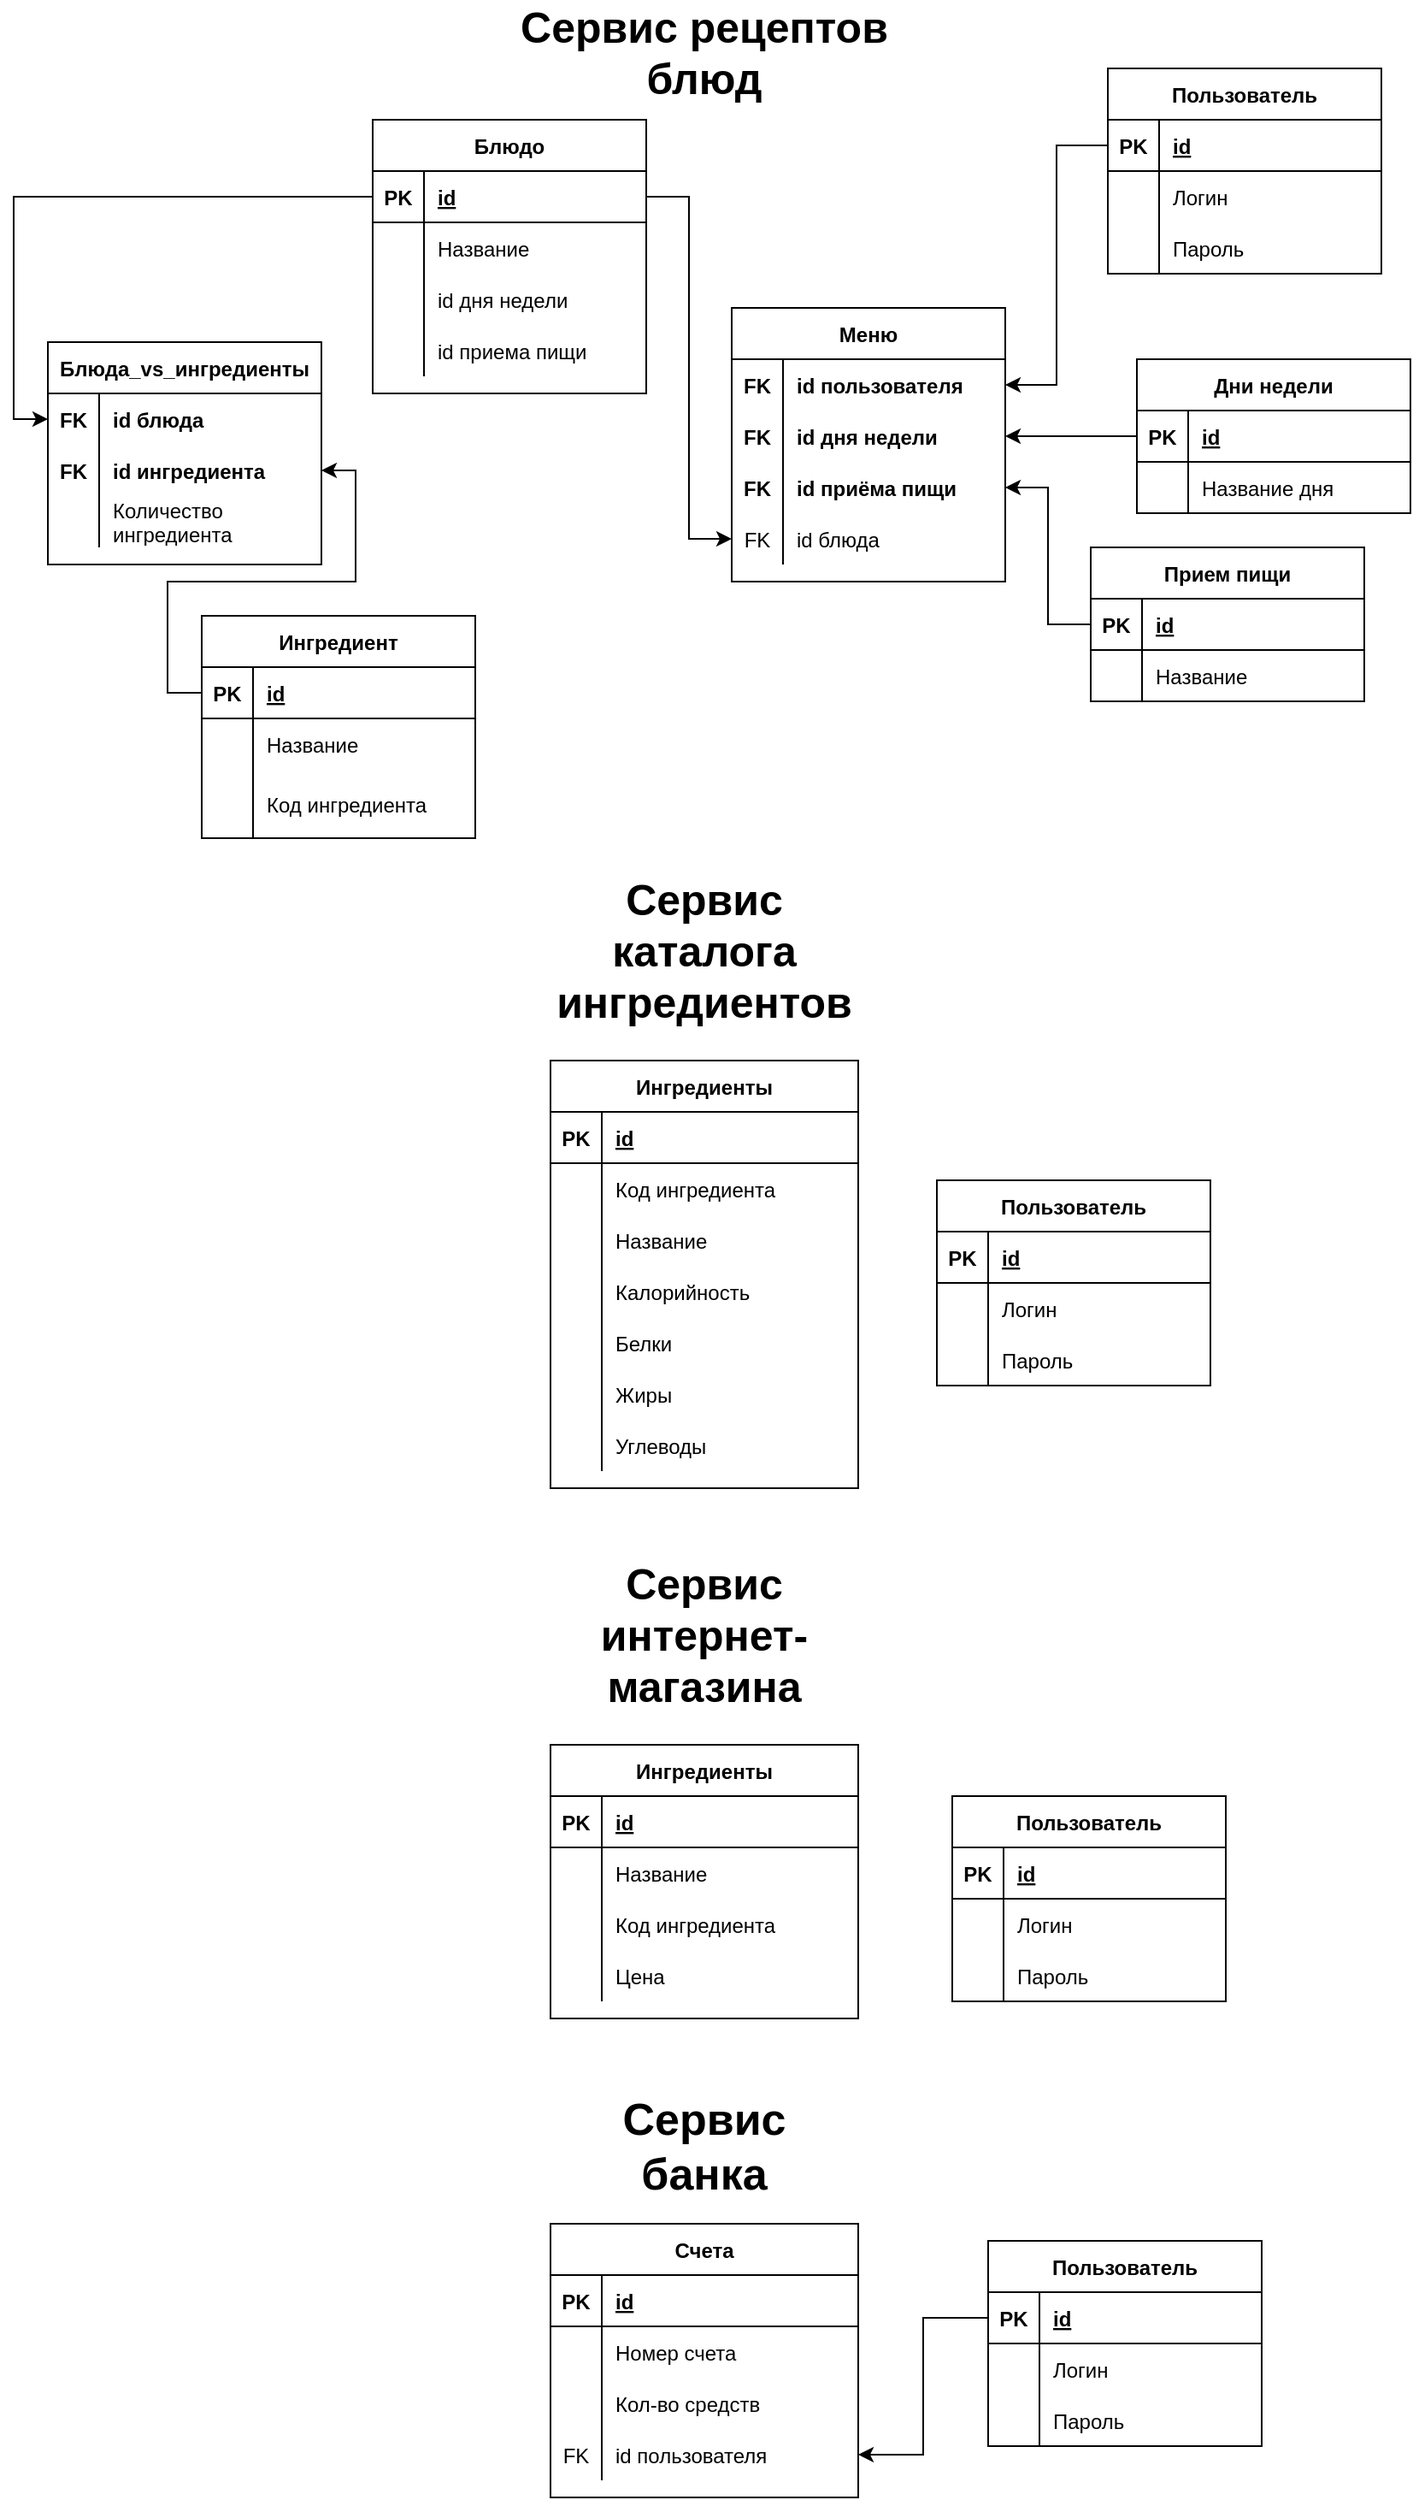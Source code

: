 <mxfile version="14.4.3" type="device"><diagram id="7tU96ylxtwfnpz9lTjHq" name="Page-1"><mxGraphModel dx="1038" dy="556" grid="1" gridSize="10" guides="1" tooltips="1" connect="1" arrows="1" fold="1" page="1" pageScale="1" pageWidth="827" pageHeight="1169" math="0" shadow="0"><root><mxCell id="0"/><mxCell id="1" parent="0"/><mxCell id="4gnPlM6tPRSw_MFPbT36-7" value="Дни недели" style="shape=table;startSize=30;container=1;collapsible=1;childLayout=tableLayout;fixedRows=1;rowLines=0;fontStyle=1;align=center;resizeLast=1;" parent="1" vertex="1"><mxGeometry x="667" y="240" width="160" height="90" as="geometry"/></mxCell><mxCell id="4gnPlM6tPRSw_MFPbT36-8" value="" style="shape=partialRectangle;collapsible=0;dropTarget=0;pointerEvents=0;fillColor=none;top=0;left=0;bottom=1;right=0;points=[[0,0.5],[1,0.5]];portConstraint=eastwest;" parent="4gnPlM6tPRSw_MFPbT36-7" vertex="1"><mxGeometry y="30" width="160" height="30" as="geometry"/></mxCell><mxCell id="4gnPlM6tPRSw_MFPbT36-9" value="PK" style="shape=partialRectangle;connectable=0;fillColor=none;top=0;left=0;bottom=0;right=0;fontStyle=1;overflow=hidden;" parent="4gnPlM6tPRSw_MFPbT36-8" vertex="1"><mxGeometry width="30" height="30" as="geometry"/></mxCell><mxCell id="4gnPlM6tPRSw_MFPbT36-10" value="id" style="shape=partialRectangle;connectable=0;fillColor=none;top=0;left=0;bottom=0;right=0;align=left;spacingLeft=6;fontStyle=5;overflow=hidden;" parent="4gnPlM6tPRSw_MFPbT36-8" vertex="1"><mxGeometry x="30" width="130" height="30" as="geometry"/></mxCell><mxCell id="4gnPlM6tPRSw_MFPbT36-11" value="" style="shape=partialRectangle;collapsible=0;dropTarget=0;pointerEvents=0;fillColor=none;top=0;left=0;bottom=0;right=0;points=[[0,0.5],[1,0.5]];portConstraint=eastwest;" parent="4gnPlM6tPRSw_MFPbT36-7" vertex="1"><mxGeometry y="60" width="160" height="30" as="geometry"/></mxCell><mxCell id="4gnPlM6tPRSw_MFPbT36-12" value="" style="shape=partialRectangle;connectable=0;fillColor=none;top=0;left=0;bottom=0;right=0;editable=1;overflow=hidden;" parent="4gnPlM6tPRSw_MFPbT36-11" vertex="1"><mxGeometry width="30" height="30" as="geometry"/></mxCell><mxCell id="4gnPlM6tPRSw_MFPbT36-13" value="Название дня" style="shape=partialRectangle;connectable=0;fillColor=none;top=0;left=0;bottom=0;right=0;align=left;spacingLeft=6;overflow=hidden;" parent="4gnPlM6tPRSw_MFPbT36-11" vertex="1"><mxGeometry x="30" width="130" height="30" as="geometry"/></mxCell><mxCell id="4gnPlM6tPRSw_MFPbT36-20" value="Прием пищи" style="shape=table;startSize=30;container=1;collapsible=1;childLayout=tableLayout;fixedRows=1;rowLines=0;fontStyle=1;align=center;resizeLast=1;" parent="1" vertex="1"><mxGeometry x="640" y="350" width="160" height="90" as="geometry"/></mxCell><mxCell id="4gnPlM6tPRSw_MFPbT36-21" value="" style="shape=partialRectangle;collapsible=0;dropTarget=0;pointerEvents=0;fillColor=none;top=0;left=0;bottom=1;right=0;points=[[0,0.5],[1,0.5]];portConstraint=eastwest;" parent="4gnPlM6tPRSw_MFPbT36-20" vertex="1"><mxGeometry y="30" width="160" height="30" as="geometry"/></mxCell><mxCell id="4gnPlM6tPRSw_MFPbT36-22" value="PK" style="shape=partialRectangle;connectable=0;fillColor=none;top=0;left=0;bottom=0;right=0;fontStyle=1;overflow=hidden;" parent="4gnPlM6tPRSw_MFPbT36-21" vertex="1"><mxGeometry width="30" height="30" as="geometry"/></mxCell><mxCell id="4gnPlM6tPRSw_MFPbT36-23" value="id" style="shape=partialRectangle;connectable=0;fillColor=none;top=0;left=0;bottom=0;right=0;align=left;spacingLeft=6;fontStyle=5;overflow=hidden;" parent="4gnPlM6tPRSw_MFPbT36-21" vertex="1"><mxGeometry x="30" width="130" height="30" as="geometry"/></mxCell><mxCell id="4gnPlM6tPRSw_MFPbT36-24" value="" style="shape=partialRectangle;collapsible=0;dropTarget=0;pointerEvents=0;fillColor=none;top=0;left=0;bottom=0;right=0;points=[[0,0.5],[1,0.5]];portConstraint=eastwest;" parent="4gnPlM6tPRSw_MFPbT36-20" vertex="1"><mxGeometry y="60" width="160" height="30" as="geometry"/></mxCell><mxCell id="4gnPlM6tPRSw_MFPbT36-25" value="" style="shape=partialRectangle;connectable=0;fillColor=none;top=0;left=0;bottom=0;right=0;editable=1;overflow=hidden;" parent="4gnPlM6tPRSw_MFPbT36-24" vertex="1"><mxGeometry width="30" height="30" as="geometry"/></mxCell><mxCell id="4gnPlM6tPRSw_MFPbT36-26" value="Название" style="shape=partialRectangle;connectable=0;fillColor=none;top=0;left=0;bottom=0;right=0;align=left;spacingLeft=6;overflow=hidden;" parent="4gnPlM6tPRSw_MFPbT36-24" vertex="1"><mxGeometry x="30" width="130" height="30" as="geometry"/></mxCell><mxCell id="4gnPlM6tPRSw_MFPbT36-33" value="Блюдо" style="shape=table;startSize=30;container=1;collapsible=1;childLayout=tableLayout;fixedRows=1;rowLines=0;fontStyle=1;align=center;resizeLast=1;" parent="1" vertex="1"><mxGeometry x="220" y="100" width="160" height="160" as="geometry"/></mxCell><mxCell id="4gnPlM6tPRSw_MFPbT36-34" value="" style="shape=partialRectangle;collapsible=0;dropTarget=0;pointerEvents=0;fillColor=none;top=0;left=0;bottom=1;right=0;points=[[0,0.5],[1,0.5]];portConstraint=eastwest;" parent="4gnPlM6tPRSw_MFPbT36-33" vertex="1"><mxGeometry y="30" width="160" height="30" as="geometry"/></mxCell><mxCell id="4gnPlM6tPRSw_MFPbT36-35" value="PK" style="shape=partialRectangle;connectable=0;fillColor=none;top=0;left=0;bottom=0;right=0;fontStyle=1;overflow=hidden;" parent="4gnPlM6tPRSw_MFPbT36-34" vertex="1"><mxGeometry width="30" height="30" as="geometry"/></mxCell><mxCell id="4gnPlM6tPRSw_MFPbT36-36" value="id" style="shape=partialRectangle;connectable=0;fillColor=none;top=0;left=0;bottom=0;right=0;align=left;spacingLeft=6;fontStyle=5;overflow=hidden;" parent="4gnPlM6tPRSw_MFPbT36-34" vertex="1"><mxGeometry x="30" width="130" height="30" as="geometry"/></mxCell><mxCell id="4gnPlM6tPRSw_MFPbT36-37" value="" style="shape=partialRectangle;collapsible=0;dropTarget=0;pointerEvents=0;fillColor=none;top=0;left=0;bottom=0;right=0;points=[[0,0.5],[1,0.5]];portConstraint=eastwest;" parent="4gnPlM6tPRSw_MFPbT36-33" vertex="1"><mxGeometry y="60" width="160" height="30" as="geometry"/></mxCell><mxCell id="4gnPlM6tPRSw_MFPbT36-38" value="" style="shape=partialRectangle;connectable=0;fillColor=none;top=0;left=0;bottom=0;right=0;editable=1;overflow=hidden;" parent="4gnPlM6tPRSw_MFPbT36-37" vertex="1"><mxGeometry width="30" height="30" as="geometry"/></mxCell><mxCell id="4gnPlM6tPRSw_MFPbT36-39" value="Название" style="shape=partialRectangle;connectable=0;fillColor=none;top=0;left=0;bottom=0;right=0;align=left;spacingLeft=6;overflow=hidden;" parent="4gnPlM6tPRSw_MFPbT36-37" vertex="1"><mxGeometry x="30" width="130" height="30" as="geometry"/></mxCell><mxCell id="4gnPlM6tPRSw_MFPbT36-40" value="" style="shape=partialRectangle;collapsible=0;dropTarget=0;pointerEvents=0;fillColor=none;top=0;left=0;bottom=0;right=0;points=[[0,0.5],[1,0.5]];portConstraint=eastwest;" parent="4gnPlM6tPRSw_MFPbT36-33" vertex="1"><mxGeometry y="90" width="160" height="30" as="geometry"/></mxCell><mxCell id="4gnPlM6tPRSw_MFPbT36-41" value="" style="shape=partialRectangle;connectable=0;fillColor=none;top=0;left=0;bottom=0;right=0;editable=1;overflow=hidden;" parent="4gnPlM6tPRSw_MFPbT36-40" vertex="1"><mxGeometry width="30" height="30" as="geometry"/></mxCell><mxCell id="4gnPlM6tPRSw_MFPbT36-42" value="id дня недели" style="shape=partialRectangle;connectable=0;fillColor=none;top=0;left=0;bottom=0;right=0;align=left;spacingLeft=6;overflow=hidden;" parent="4gnPlM6tPRSw_MFPbT36-40" vertex="1"><mxGeometry x="30" width="130" height="30" as="geometry"/></mxCell><mxCell id="4gnPlM6tPRSw_MFPbT36-43" value="" style="shape=partialRectangle;collapsible=0;dropTarget=0;pointerEvents=0;fillColor=none;top=0;left=0;bottom=0;right=0;points=[[0,0.5],[1,0.5]];portConstraint=eastwest;" parent="4gnPlM6tPRSw_MFPbT36-33" vertex="1"><mxGeometry y="120" width="160" height="30" as="geometry"/></mxCell><mxCell id="4gnPlM6tPRSw_MFPbT36-44" value="" style="shape=partialRectangle;connectable=0;fillColor=none;top=0;left=0;bottom=0;right=0;editable=1;overflow=hidden;" parent="4gnPlM6tPRSw_MFPbT36-43" vertex="1"><mxGeometry width="30" height="30" as="geometry"/></mxCell><mxCell id="4gnPlM6tPRSw_MFPbT36-45" value="id приема пищи" style="shape=partialRectangle;connectable=0;fillColor=none;top=0;left=0;bottom=0;right=0;align=left;spacingLeft=6;overflow=hidden;" parent="4gnPlM6tPRSw_MFPbT36-43" vertex="1"><mxGeometry x="30" width="130" height="30" as="geometry"/></mxCell><mxCell id="4gnPlM6tPRSw_MFPbT36-46" value="Ингредиент" style="shape=table;startSize=30;container=1;collapsible=1;childLayout=tableLayout;fixedRows=1;rowLines=0;fontStyle=1;align=center;resizeLast=1;" parent="1" vertex="1"><mxGeometry x="120" y="390" width="160" height="130" as="geometry"/></mxCell><mxCell id="4gnPlM6tPRSw_MFPbT36-47" value="" style="shape=partialRectangle;collapsible=0;dropTarget=0;pointerEvents=0;fillColor=none;top=0;left=0;bottom=1;right=0;points=[[0,0.5],[1,0.5]];portConstraint=eastwest;" parent="4gnPlM6tPRSw_MFPbT36-46" vertex="1"><mxGeometry y="30" width="160" height="30" as="geometry"/></mxCell><mxCell id="4gnPlM6tPRSw_MFPbT36-48" value="PK" style="shape=partialRectangle;connectable=0;fillColor=none;top=0;left=0;bottom=0;right=0;fontStyle=1;overflow=hidden;" parent="4gnPlM6tPRSw_MFPbT36-47" vertex="1"><mxGeometry width="30" height="30" as="geometry"/></mxCell><mxCell id="4gnPlM6tPRSw_MFPbT36-49" value="id" style="shape=partialRectangle;connectable=0;fillColor=none;top=0;left=0;bottom=0;right=0;align=left;spacingLeft=6;fontStyle=5;overflow=hidden;" parent="4gnPlM6tPRSw_MFPbT36-47" vertex="1"><mxGeometry x="30" width="130" height="30" as="geometry"/></mxCell><mxCell id="4gnPlM6tPRSw_MFPbT36-50" value="" style="shape=partialRectangle;collapsible=0;dropTarget=0;pointerEvents=0;fillColor=none;top=0;left=0;bottom=0;right=0;points=[[0,0.5],[1,0.5]];portConstraint=eastwest;" parent="4gnPlM6tPRSw_MFPbT36-46" vertex="1"><mxGeometry y="60" width="160" height="30" as="geometry"/></mxCell><mxCell id="4gnPlM6tPRSw_MFPbT36-51" value="" style="shape=partialRectangle;connectable=0;fillColor=none;top=0;left=0;bottom=0;right=0;editable=1;overflow=hidden;" parent="4gnPlM6tPRSw_MFPbT36-50" vertex="1"><mxGeometry width="30" height="30" as="geometry"/></mxCell><mxCell id="4gnPlM6tPRSw_MFPbT36-52" value="Название" style="shape=partialRectangle;connectable=0;fillColor=none;top=0;left=0;bottom=0;right=0;align=left;spacingLeft=6;overflow=hidden;" parent="4gnPlM6tPRSw_MFPbT36-50" vertex="1"><mxGeometry x="30" width="130" height="30" as="geometry"/></mxCell><mxCell id="4gnPlM6tPRSw_MFPbT36-53" value="" style="shape=partialRectangle;collapsible=0;dropTarget=0;pointerEvents=0;fillColor=none;top=0;left=0;bottom=0;right=0;points=[[0,0.5],[1,0.5]];portConstraint=eastwest;" parent="4gnPlM6tPRSw_MFPbT36-46" vertex="1"><mxGeometry y="90" width="160" height="40" as="geometry"/></mxCell><mxCell id="4gnPlM6tPRSw_MFPbT36-54" value="" style="shape=partialRectangle;connectable=0;fillColor=none;top=0;left=0;bottom=0;right=0;editable=1;overflow=hidden;" parent="4gnPlM6tPRSw_MFPbT36-53" vertex="1"><mxGeometry width="30" height="40" as="geometry"/></mxCell><mxCell id="4gnPlM6tPRSw_MFPbT36-55" value="Код ингредиента" style="shape=partialRectangle;connectable=0;fillColor=none;top=0;left=0;bottom=0;right=0;align=left;spacingLeft=6;overflow=hidden;" parent="4gnPlM6tPRSw_MFPbT36-53" vertex="1"><mxGeometry x="30" width="130" height="40" as="geometry"/></mxCell><mxCell id="4gnPlM6tPRSw_MFPbT36-59" value="Блюда_vs_ингредиенты" style="shape=table;startSize=30;container=1;collapsible=1;childLayout=tableLayout;fixedRows=1;rowLines=0;fontStyle=1;align=center;resizeLast=1;" parent="1" vertex="1"><mxGeometry x="30" y="230" width="160" height="130" as="geometry"/></mxCell><mxCell id="4gnPlM6tPRSw_MFPbT36-63" value="" style="shape=partialRectangle;collapsible=0;dropTarget=0;pointerEvents=0;fillColor=none;top=0;left=0;bottom=0;right=0;points=[[0,0.5],[1,0.5]];portConstraint=eastwest;" parent="4gnPlM6tPRSw_MFPbT36-59" vertex="1"><mxGeometry y="30" width="160" height="30" as="geometry"/></mxCell><mxCell id="4gnPlM6tPRSw_MFPbT36-64" value="FK" style="shape=partialRectangle;connectable=0;fillColor=none;top=0;left=0;bottom=0;right=0;editable=1;overflow=hidden;fontStyle=1" parent="4gnPlM6tPRSw_MFPbT36-63" vertex="1"><mxGeometry width="30" height="30" as="geometry"/></mxCell><mxCell id="4gnPlM6tPRSw_MFPbT36-65" value="id блюда" style="shape=partialRectangle;connectable=0;fillColor=none;top=0;left=0;bottom=0;right=0;align=left;spacingLeft=6;overflow=hidden;fontStyle=1" parent="4gnPlM6tPRSw_MFPbT36-63" vertex="1"><mxGeometry x="30" width="130" height="30" as="geometry"/></mxCell><mxCell id="4gnPlM6tPRSw_MFPbT36-66" value="" style="shape=partialRectangle;collapsible=0;dropTarget=0;pointerEvents=0;fillColor=none;top=0;left=0;bottom=0;right=0;points=[[0,0.5],[1,0.5]];portConstraint=eastwest;" parent="4gnPlM6tPRSw_MFPbT36-59" vertex="1"><mxGeometry y="60" width="160" height="30" as="geometry"/></mxCell><mxCell id="4gnPlM6tPRSw_MFPbT36-67" value="FK" style="shape=partialRectangle;connectable=0;fillColor=none;top=0;left=0;bottom=0;right=0;editable=1;overflow=hidden;fontStyle=1" parent="4gnPlM6tPRSw_MFPbT36-66" vertex="1"><mxGeometry width="30" height="30" as="geometry"/></mxCell><mxCell id="4gnPlM6tPRSw_MFPbT36-68" value="id ингредиента" style="shape=partialRectangle;connectable=0;fillColor=none;top=0;left=0;bottom=0;right=0;align=left;spacingLeft=6;overflow=hidden;fontStyle=1" parent="4gnPlM6tPRSw_MFPbT36-66" vertex="1"><mxGeometry x="30" width="130" height="30" as="geometry"/></mxCell><mxCell id="LIwe4AblTWk405Axfbpj-1" value="" style="shape=partialRectangle;collapsible=0;dropTarget=0;pointerEvents=0;fillColor=none;top=0;left=0;bottom=0;right=0;points=[[0,0.5],[1,0.5]];portConstraint=eastwest;" vertex="1" parent="4gnPlM6tPRSw_MFPbT36-59"><mxGeometry y="90" width="160" height="30" as="geometry"/></mxCell><mxCell id="LIwe4AblTWk405Axfbpj-2" value="" style="shape=partialRectangle;connectable=0;fillColor=none;top=0;left=0;bottom=0;right=0;editable=1;overflow=hidden;fontStyle=1" vertex="1" parent="LIwe4AblTWk405Axfbpj-1"><mxGeometry width="30" height="30" as="geometry"/></mxCell><mxCell id="LIwe4AblTWk405Axfbpj-3" value="Количество &#10;ингредиента" style="shape=partialRectangle;connectable=0;fillColor=none;top=0;left=0;bottom=0;right=0;align=left;spacingLeft=6;overflow=hidden;fontStyle=0" vertex="1" parent="LIwe4AblTWk405Axfbpj-1"><mxGeometry x="30" width="130" height="30" as="geometry"/></mxCell><mxCell id="4gnPlM6tPRSw_MFPbT36-72" style="edgeStyle=orthogonalEdgeStyle;rounded=0;orthogonalLoop=1;jettySize=auto;html=1;entryX=0;entryY=0.5;entryDx=0;entryDy=0;" parent="1" source="4gnPlM6tPRSw_MFPbT36-34" target="4gnPlM6tPRSw_MFPbT36-63" edge="1"><mxGeometry relative="1" as="geometry"/></mxCell><mxCell id="4gnPlM6tPRSw_MFPbT36-73" style="edgeStyle=orthogonalEdgeStyle;rounded=0;orthogonalLoop=1;jettySize=auto;html=1;exitX=0;exitY=0.5;exitDx=0;exitDy=0;entryX=1;entryY=0.5;entryDx=0;entryDy=0;" parent="1" source="4gnPlM6tPRSw_MFPbT36-47" target="4gnPlM6tPRSw_MFPbT36-66" edge="1"><mxGeometry relative="1" as="geometry"/></mxCell><mxCell id="4gnPlM6tPRSw_MFPbT36-76" value="&lt;font style=&quot;font-size: 25px&quot;&gt;&lt;b&gt;Сервис рецептов блюд&lt;/b&gt;&lt;/font&gt;" style="text;html=1;strokeColor=none;fillColor=none;align=center;verticalAlign=middle;whiteSpace=wrap;rounded=0;" parent="1" vertex="1"><mxGeometry x="269" y="30" width="290" height="60" as="geometry"/></mxCell><mxCell id="4gnPlM6tPRSw_MFPbT36-77" value="&lt;font size=&quot;1&quot;&gt;&lt;b style=&quot;font-size: 25px&quot;&gt;Сервис каталога ингредиентов&lt;/b&gt;&lt;/font&gt;" style="text;html=1;strokeColor=none;fillColor=none;align=center;verticalAlign=middle;whiteSpace=wrap;rounded=0;" parent="1" vertex="1"><mxGeometry x="311" y="540" width="206" height="90" as="geometry"/></mxCell><mxCell id="4gnPlM6tPRSw_MFPbT36-78" value="Ингредиенты" style="shape=table;startSize=30;container=1;collapsible=1;childLayout=tableLayout;fixedRows=1;rowLines=0;fontStyle=1;align=center;resizeLast=1;" parent="1" vertex="1"><mxGeometry x="324" y="650" width="180" height="250" as="geometry"/></mxCell><mxCell id="4gnPlM6tPRSw_MFPbT36-79" value="" style="shape=partialRectangle;collapsible=0;dropTarget=0;pointerEvents=0;fillColor=none;top=0;left=0;bottom=1;right=0;points=[[0,0.5],[1,0.5]];portConstraint=eastwest;" parent="4gnPlM6tPRSw_MFPbT36-78" vertex="1"><mxGeometry y="30" width="180" height="30" as="geometry"/></mxCell><mxCell id="4gnPlM6tPRSw_MFPbT36-80" value="PK" style="shape=partialRectangle;connectable=0;fillColor=none;top=0;left=0;bottom=0;right=0;fontStyle=1;overflow=hidden;" parent="4gnPlM6tPRSw_MFPbT36-79" vertex="1"><mxGeometry width="30" height="30" as="geometry"/></mxCell><mxCell id="4gnPlM6tPRSw_MFPbT36-81" value="id" style="shape=partialRectangle;connectable=0;fillColor=none;top=0;left=0;bottom=0;right=0;align=left;spacingLeft=6;fontStyle=5;overflow=hidden;" parent="4gnPlM6tPRSw_MFPbT36-79" vertex="1"><mxGeometry x="30" width="150" height="30" as="geometry"/></mxCell><mxCell id="4gnPlM6tPRSw_MFPbT36-82" value="" style="shape=partialRectangle;collapsible=0;dropTarget=0;pointerEvents=0;fillColor=none;top=0;left=0;bottom=0;right=0;points=[[0,0.5],[1,0.5]];portConstraint=eastwest;" parent="4gnPlM6tPRSw_MFPbT36-78" vertex="1"><mxGeometry y="60" width="180" height="30" as="geometry"/></mxCell><mxCell id="4gnPlM6tPRSw_MFPbT36-83" value="" style="shape=partialRectangle;connectable=0;fillColor=none;top=0;left=0;bottom=0;right=0;editable=1;overflow=hidden;" parent="4gnPlM6tPRSw_MFPbT36-82" vertex="1"><mxGeometry width="30" height="30" as="geometry"/></mxCell><mxCell id="4gnPlM6tPRSw_MFPbT36-84" value="Код ингредиента" style="shape=partialRectangle;connectable=0;fillColor=none;top=0;left=0;bottom=0;right=0;align=left;spacingLeft=6;overflow=hidden;" parent="4gnPlM6tPRSw_MFPbT36-82" vertex="1"><mxGeometry x="30" width="150" height="30" as="geometry"/></mxCell><mxCell id="4gnPlM6tPRSw_MFPbT36-85" value="" style="shape=partialRectangle;collapsible=0;dropTarget=0;pointerEvents=0;fillColor=none;top=0;left=0;bottom=0;right=0;points=[[0,0.5],[1,0.5]];portConstraint=eastwest;" parent="4gnPlM6tPRSw_MFPbT36-78" vertex="1"><mxGeometry y="90" width="180" height="30" as="geometry"/></mxCell><mxCell id="4gnPlM6tPRSw_MFPbT36-86" value="" style="shape=partialRectangle;connectable=0;fillColor=none;top=0;left=0;bottom=0;right=0;editable=1;overflow=hidden;" parent="4gnPlM6tPRSw_MFPbT36-85" vertex="1"><mxGeometry width="30" height="30" as="geometry"/></mxCell><mxCell id="4gnPlM6tPRSw_MFPbT36-87" value="Название" style="shape=partialRectangle;connectable=0;fillColor=none;top=0;left=0;bottom=0;right=0;align=left;spacingLeft=6;overflow=hidden;" parent="4gnPlM6tPRSw_MFPbT36-85" vertex="1"><mxGeometry x="30" width="150" height="30" as="geometry"/></mxCell><mxCell id="4gnPlM6tPRSw_MFPbT36-88" value="" style="shape=partialRectangle;collapsible=0;dropTarget=0;pointerEvents=0;fillColor=none;top=0;left=0;bottom=0;right=0;points=[[0,0.5],[1,0.5]];portConstraint=eastwest;" parent="4gnPlM6tPRSw_MFPbT36-78" vertex="1"><mxGeometry y="120" width="180" height="30" as="geometry"/></mxCell><mxCell id="4gnPlM6tPRSw_MFPbT36-89" value="" style="shape=partialRectangle;connectable=0;fillColor=none;top=0;left=0;bottom=0;right=0;editable=1;overflow=hidden;" parent="4gnPlM6tPRSw_MFPbT36-88" vertex="1"><mxGeometry width="30" height="30" as="geometry"/></mxCell><mxCell id="4gnPlM6tPRSw_MFPbT36-90" value="Калорийность" style="shape=partialRectangle;connectable=0;fillColor=none;top=0;left=0;bottom=0;right=0;align=left;spacingLeft=6;overflow=hidden;" parent="4gnPlM6tPRSw_MFPbT36-88" vertex="1"><mxGeometry x="30" width="150" height="30" as="geometry"/></mxCell><mxCell id="4gnPlM6tPRSw_MFPbT36-91" value="" style="shape=partialRectangle;collapsible=0;dropTarget=0;pointerEvents=0;fillColor=none;top=0;left=0;bottom=0;right=0;points=[[0,0.5],[1,0.5]];portConstraint=eastwest;" parent="4gnPlM6tPRSw_MFPbT36-78" vertex="1"><mxGeometry y="150" width="180" height="30" as="geometry"/></mxCell><mxCell id="4gnPlM6tPRSw_MFPbT36-92" value="" style="shape=partialRectangle;connectable=0;fillColor=none;top=0;left=0;bottom=0;right=0;editable=1;overflow=hidden;" parent="4gnPlM6tPRSw_MFPbT36-91" vertex="1"><mxGeometry width="30" height="30" as="geometry"/></mxCell><mxCell id="4gnPlM6tPRSw_MFPbT36-93" value="Белки" style="shape=partialRectangle;connectable=0;fillColor=none;top=0;left=0;bottom=0;right=0;align=left;spacingLeft=6;overflow=hidden;" parent="4gnPlM6tPRSw_MFPbT36-91" vertex="1"><mxGeometry x="30" width="150" height="30" as="geometry"/></mxCell><mxCell id="4gnPlM6tPRSw_MFPbT36-94" value="" style="shape=partialRectangle;collapsible=0;dropTarget=0;pointerEvents=0;fillColor=none;top=0;left=0;bottom=0;right=0;points=[[0,0.5],[1,0.5]];portConstraint=eastwest;" parent="4gnPlM6tPRSw_MFPbT36-78" vertex="1"><mxGeometry y="180" width="180" height="30" as="geometry"/></mxCell><mxCell id="4gnPlM6tPRSw_MFPbT36-95" value="" style="shape=partialRectangle;connectable=0;fillColor=none;top=0;left=0;bottom=0;right=0;editable=1;overflow=hidden;" parent="4gnPlM6tPRSw_MFPbT36-94" vertex="1"><mxGeometry width="30" height="30" as="geometry"/></mxCell><mxCell id="4gnPlM6tPRSw_MFPbT36-96" value="Жиры" style="shape=partialRectangle;connectable=0;fillColor=none;top=0;left=0;bottom=0;right=0;align=left;spacingLeft=6;overflow=hidden;" parent="4gnPlM6tPRSw_MFPbT36-94" vertex="1"><mxGeometry x="30" width="150" height="30" as="geometry"/></mxCell><mxCell id="4gnPlM6tPRSw_MFPbT36-97" value="" style="shape=partialRectangle;collapsible=0;dropTarget=0;pointerEvents=0;fillColor=none;top=0;left=0;bottom=0;right=0;points=[[0,0.5],[1,0.5]];portConstraint=eastwest;" parent="4gnPlM6tPRSw_MFPbT36-78" vertex="1"><mxGeometry y="210" width="180" height="30" as="geometry"/></mxCell><mxCell id="4gnPlM6tPRSw_MFPbT36-98" value="" style="shape=partialRectangle;connectable=0;fillColor=none;top=0;left=0;bottom=0;right=0;editable=1;overflow=hidden;" parent="4gnPlM6tPRSw_MFPbT36-97" vertex="1"><mxGeometry width="30" height="30" as="geometry"/></mxCell><mxCell id="4gnPlM6tPRSw_MFPbT36-99" value="Углеводы" style="shape=partialRectangle;connectable=0;fillColor=none;top=0;left=0;bottom=0;right=0;align=left;spacingLeft=6;overflow=hidden;" parent="4gnPlM6tPRSw_MFPbT36-97" vertex="1"><mxGeometry x="30" width="150" height="30" as="geometry"/></mxCell><mxCell id="4gnPlM6tPRSw_MFPbT36-100" value="&lt;font size=&quot;1&quot;&gt;&lt;b style=&quot;font-size: 25px&quot;&gt;Сервис интернет-магазина&lt;/b&gt;&lt;/font&gt;" style="text;html=1;strokeColor=none;fillColor=none;align=center;verticalAlign=middle;whiteSpace=wrap;rounded=0;" parent="1" vertex="1"><mxGeometry x="326" y="940" width="176" height="90" as="geometry"/></mxCell><mxCell id="4gnPlM6tPRSw_MFPbT36-101" value="Ингредиенты" style="shape=table;startSize=30;container=1;collapsible=1;childLayout=tableLayout;fixedRows=1;rowLines=0;fontStyle=1;align=center;resizeLast=1;" parent="1" vertex="1"><mxGeometry x="324" y="1050" width="180" height="160" as="geometry"/></mxCell><mxCell id="4gnPlM6tPRSw_MFPbT36-102" value="" style="shape=partialRectangle;collapsible=0;dropTarget=0;pointerEvents=0;fillColor=none;top=0;left=0;bottom=1;right=0;points=[[0,0.5],[1,0.5]];portConstraint=eastwest;" parent="4gnPlM6tPRSw_MFPbT36-101" vertex="1"><mxGeometry y="30" width="180" height="30" as="geometry"/></mxCell><mxCell id="4gnPlM6tPRSw_MFPbT36-103" value="PK" style="shape=partialRectangle;connectable=0;fillColor=none;top=0;left=0;bottom=0;right=0;fontStyle=1;overflow=hidden;" parent="4gnPlM6tPRSw_MFPbT36-102" vertex="1"><mxGeometry width="30" height="30" as="geometry"/></mxCell><mxCell id="4gnPlM6tPRSw_MFPbT36-104" value="id" style="shape=partialRectangle;connectable=0;fillColor=none;top=0;left=0;bottom=0;right=0;align=left;spacingLeft=6;fontStyle=5;overflow=hidden;" parent="4gnPlM6tPRSw_MFPbT36-102" vertex="1"><mxGeometry x="30" width="150" height="30" as="geometry"/></mxCell><mxCell id="4gnPlM6tPRSw_MFPbT36-105" value="" style="shape=partialRectangle;collapsible=0;dropTarget=0;pointerEvents=0;fillColor=none;top=0;left=0;bottom=0;right=0;points=[[0,0.5],[1,0.5]];portConstraint=eastwest;" parent="4gnPlM6tPRSw_MFPbT36-101" vertex="1"><mxGeometry y="60" width="180" height="30" as="geometry"/></mxCell><mxCell id="4gnPlM6tPRSw_MFPbT36-106" value="" style="shape=partialRectangle;connectable=0;fillColor=none;top=0;left=0;bottom=0;right=0;editable=1;overflow=hidden;" parent="4gnPlM6tPRSw_MFPbT36-105" vertex="1"><mxGeometry width="30" height="30" as="geometry"/></mxCell><mxCell id="4gnPlM6tPRSw_MFPbT36-107" value="Название" style="shape=partialRectangle;connectable=0;fillColor=none;top=0;left=0;bottom=0;right=0;align=left;spacingLeft=6;overflow=hidden;" parent="4gnPlM6tPRSw_MFPbT36-105" vertex="1"><mxGeometry x="30" width="150" height="30" as="geometry"/></mxCell><mxCell id="4gnPlM6tPRSw_MFPbT36-108" value="" style="shape=partialRectangle;collapsible=0;dropTarget=0;pointerEvents=0;fillColor=none;top=0;left=0;bottom=0;right=0;points=[[0,0.5],[1,0.5]];portConstraint=eastwest;" parent="4gnPlM6tPRSw_MFPbT36-101" vertex="1"><mxGeometry y="90" width="180" height="30" as="geometry"/></mxCell><mxCell id="4gnPlM6tPRSw_MFPbT36-109" value="" style="shape=partialRectangle;connectable=0;fillColor=none;top=0;left=0;bottom=0;right=0;editable=1;overflow=hidden;" parent="4gnPlM6tPRSw_MFPbT36-108" vertex="1"><mxGeometry width="30" height="30" as="geometry"/></mxCell><mxCell id="4gnPlM6tPRSw_MFPbT36-110" value="Код ингредиента" style="shape=partialRectangle;connectable=0;fillColor=none;top=0;left=0;bottom=0;right=0;align=left;spacingLeft=6;overflow=hidden;" parent="4gnPlM6tPRSw_MFPbT36-108" vertex="1"><mxGeometry x="30" width="150" height="30" as="geometry"/></mxCell><mxCell id="4gnPlM6tPRSw_MFPbT36-111" value="" style="shape=partialRectangle;collapsible=0;dropTarget=0;pointerEvents=0;fillColor=none;top=0;left=0;bottom=0;right=0;points=[[0,0.5],[1,0.5]];portConstraint=eastwest;" parent="4gnPlM6tPRSw_MFPbT36-101" vertex="1"><mxGeometry y="120" width="180" height="30" as="geometry"/></mxCell><mxCell id="4gnPlM6tPRSw_MFPbT36-112" value="" style="shape=partialRectangle;connectable=0;fillColor=none;top=0;left=0;bottom=0;right=0;editable=1;overflow=hidden;" parent="4gnPlM6tPRSw_MFPbT36-111" vertex="1"><mxGeometry width="30" height="30" as="geometry"/></mxCell><mxCell id="4gnPlM6tPRSw_MFPbT36-113" value="Цена" style="shape=partialRectangle;connectable=0;fillColor=none;top=0;left=0;bottom=0;right=0;align=left;spacingLeft=6;overflow=hidden;" parent="4gnPlM6tPRSw_MFPbT36-111" vertex="1"><mxGeometry x="30" width="150" height="30" as="geometry"/></mxCell><mxCell id="4gnPlM6tPRSw_MFPbT36-114" value="&lt;font size=&quot;1&quot;&gt;&lt;b style=&quot;font-size: 26px&quot;&gt;Сервис банка&lt;/b&gt;&lt;/font&gt;" style="text;html=1;strokeColor=none;fillColor=none;align=center;verticalAlign=middle;whiteSpace=wrap;rounded=0;" parent="1" vertex="1"><mxGeometry x="326" y="1250" width="176" height="70" as="geometry"/></mxCell><mxCell id="4gnPlM6tPRSw_MFPbT36-115" value="Счета" style="shape=table;startSize=30;container=1;collapsible=1;childLayout=tableLayout;fixedRows=1;rowLines=0;fontStyle=1;align=center;resizeLast=1;" parent="1" vertex="1"><mxGeometry x="324" y="1330" width="180" height="160" as="geometry"/></mxCell><mxCell id="4gnPlM6tPRSw_MFPbT36-116" value="" style="shape=partialRectangle;collapsible=0;dropTarget=0;pointerEvents=0;fillColor=none;top=0;left=0;bottom=1;right=0;points=[[0,0.5],[1,0.5]];portConstraint=eastwest;" parent="4gnPlM6tPRSw_MFPbT36-115" vertex="1"><mxGeometry y="30" width="180" height="30" as="geometry"/></mxCell><mxCell id="4gnPlM6tPRSw_MFPbT36-117" value="PK" style="shape=partialRectangle;connectable=0;fillColor=none;top=0;left=0;bottom=0;right=0;fontStyle=1;overflow=hidden;" parent="4gnPlM6tPRSw_MFPbT36-116" vertex="1"><mxGeometry width="30" height="30" as="geometry"/></mxCell><mxCell id="4gnPlM6tPRSw_MFPbT36-118" value="id" style="shape=partialRectangle;connectable=0;fillColor=none;top=0;left=0;bottom=0;right=0;align=left;spacingLeft=6;fontStyle=5;overflow=hidden;" parent="4gnPlM6tPRSw_MFPbT36-116" vertex="1"><mxGeometry x="30" width="150" height="30" as="geometry"/></mxCell><mxCell id="4gnPlM6tPRSw_MFPbT36-119" value="" style="shape=partialRectangle;collapsible=0;dropTarget=0;pointerEvents=0;fillColor=none;top=0;left=0;bottom=0;right=0;points=[[0,0.5],[1,0.5]];portConstraint=eastwest;" parent="4gnPlM6tPRSw_MFPbT36-115" vertex="1"><mxGeometry y="60" width="180" height="30" as="geometry"/></mxCell><mxCell id="4gnPlM6tPRSw_MFPbT36-120" value="" style="shape=partialRectangle;connectable=0;fillColor=none;top=0;left=0;bottom=0;right=0;editable=1;overflow=hidden;" parent="4gnPlM6tPRSw_MFPbT36-119" vertex="1"><mxGeometry width="30" height="30" as="geometry"/></mxCell><mxCell id="4gnPlM6tPRSw_MFPbT36-121" value="Номер счета" style="shape=partialRectangle;connectable=0;fillColor=none;top=0;left=0;bottom=0;right=0;align=left;spacingLeft=6;overflow=hidden;" parent="4gnPlM6tPRSw_MFPbT36-119" vertex="1"><mxGeometry x="30" width="150" height="30" as="geometry"/></mxCell><mxCell id="4gnPlM6tPRSw_MFPbT36-122" value="" style="shape=partialRectangle;collapsible=0;dropTarget=0;pointerEvents=0;fillColor=none;top=0;left=0;bottom=0;right=0;points=[[0,0.5],[1,0.5]];portConstraint=eastwest;" parent="4gnPlM6tPRSw_MFPbT36-115" vertex="1"><mxGeometry y="90" width="180" height="30" as="geometry"/></mxCell><mxCell id="4gnPlM6tPRSw_MFPbT36-123" value="" style="shape=partialRectangle;connectable=0;fillColor=none;top=0;left=0;bottom=0;right=0;editable=1;overflow=hidden;" parent="4gnPlM6tPRSw_MFPbT36-122" vertex="1"><mxGeometry width="30" height="30" as="geometry"/></mxCell><mxCell id="4gnPlM6tPRSw_MFPbT36-124" value="Кол-во средств" style="shape=partialRectangle;connectable=0;fillColor=none;top=0;left=0;bottom=0;right=0;align=left;spacingLeft=6;overflow=hidden;" parent="4gnPlM6tPRSw_MFPbT36-122" vertex="1"><mxGeometry x="30" width="150" height="30" as="geometry"/></mxCell><mxCell id="vBq86r96CFagzywtBbNH-66" value="" style="shape=partialRectangle;collapsible=0;dropTarget=0;pointerEvents=0;fillColor=none;top=0;left=0;bottom=0;right=0;points=[[0,0.5],[1,0.5]];portConstraint=eastwest;" parent="4gnPlM6tPRSw_MFPbT36-115" vertex="1"><mxGeometry y="120" width="180" height="30" as="geometry"/></mxCell><mxCell id="vBq86r96CFagzywtBbNH-67" value="FK" style="shape=partialRectangle;connectable=0;fillColor=none;top=0;left=0;bottom=0;right=0;editable=1;overflow=hidden;" parent="vBq86r96CFagzywtBbNH-66" vertex="1"><mxGeometry width="30" height="30" as="geometry"/></mxCell><mxCell id="vBq86r96CFagzywtBbNH-68" value="id пользователя" style="shape=partialRectangle;connectable=0;fillColor=none;top=0;left=0;bottom=0;right=0;align=left;spacingLeft=6;overflow=hidden;" parent="vBq86r96CFagzywtBbNH-66" vertex="1"><mxGeometry x="30" width="150" height="30" as="geometry"/></mxCell><mxCell id="vBq86r96CFagzywtBbNH-1" value="Пользователь" style="shape=table;startSize=30;container=1;collapsible=1;childLayout=tableLayout;fixedRows=1;rowLines=0;fontStyle=1;align=center;resizeLast=1;" parent="1" vertex="1"><mxGeometry x="650" y="70" width="160" height="120" as="geometry"/></mxCell><mxCell id="vBq86r96CFagzywtBbNH-2" value="" style="shape=partialRectangle;collapsible=0;dropTarget=0;pointerEvents=0;fillColor=none;top=0;left=0;bottom=1;right=0;points=[[0,0.5],[1,0.5]];portConstraint=eastwest;" parent="vBq86r96CFagzywtBbNH-1" vertex="1"><mxGeometry y="30" width="160" height="30" as="geometry"/></mxCell><mxCell id="vBq86r96CFagzywtBbNH-3" value="PK" style="shape=partialRectangle;connectable=0;fillColor=none;top=0;left=0;bottom=0;right=0;fontStyle=1;overflow=hidden;" parent="vBq86r96CFagzywtBbNH-2" vertex="1"><mxGeometry width="30" height="30" as="geometry"/></mxCell><mxCell id="vBq86r96CFagzywtBbNH-4" value="id" style="shape=partialRectangle;connectable=0;fillColor=none;top=0;left=0;bottom=0;right=0;align=left;spacingLeft=6;fontStyle=5;overflow=hidden;" parent="vBq86r96CFagzywtBbNH-2" vertex="1"><mxGeometry x="30" width="130" height="30" as="geometry"/></mxCell><mxCell id="vBq86r96CFagzywtBbNH-5" value="" style="shape=partialRectangle;collapsible=0;dropTarget=0;pointerEvents=0;fillColor=none;top=0;left=0;bottom=0;right=0;points=[[0,0.5],[1,0.5]];portConstraint=eastwest;" parent="vBq86r96CFagzywtBbNH-1" vertex="1"><mxGeometry y="60" width="160" height="30" as="geometry"/></mxCell><mxCell id="vBq86r96CFagzywtBbNH-6" value="" style="shape=partialRectangle;connectable=0;fillColor=none;top=0;left=0;bottom=0;right=0;editable=1;overflow=hidden;" parent="vBq86r96CFagzywtBbNH-5" vertex="1"><mxGeometry width="30" height="30" as="geometry"/></mxCell><mxCell id="vBq86r96CFagzywtBbNH-7" value="Логин" style="shape=partialRectangle;connectable=0;fillColor=none;top=0;left=0;bottom=0;right=0;align=left;spacingLeft=6;overflow=hidden;" parent="vBq86r96CFagzywtBbNH-5" vertex="1"><mxGeometry x="30" width="130" height="30" as="geometry"/></mxCell><mxCell id="vBq86r96CFagzywtBbNH-15" value="" style="shape=partialRectangle;collapsible=0;dropTarget=0;pointerEvents=0;fillColor=none;top=0;left=0;bottom=0;right=0;points=[[0,0.5],[1,0.5]];portConstraint=eastwest;" parent="vBq86r96CFagzywtBbNH-1" vertex="1"><mxGeometry y="90" width="160" height="30" as="geometry"/></mxCell><mxCell id="vBq86r96CFagzywtBbNH-16" value="" style="shape=partialRectangle;connectable=0;fillColor=none;top=0;left=0;bottom=0;right=0;editable=1;overflow=hidden;" parent="vBq86r96CFagzywtBbNH-15" vertex="1"><mxGeometry width="30" height="30" as="geometry"/></mxCell><mxCell id="vBq86r96CFagzywtBbNH-17" value="Пароль" style="shape=partialRectangle;connectable=0;fillColor=none;top=0;left=0;bottom=0;right=0;align=left;spacingLeft=6;overflow=hidden;" parent="vBq86r96CFagzywtBbNH-15" vertex="1"><mxGeometry x="30" width="130" height="30" as="geometry"/></mxCell><mxCell id="vBq86r96CFagzywtBbNH-18" value="Меню" style="shape=table;startSize=30;container=1;collapsible=1;childLayout=tableLayout;fixedRows=1;rowLines=0;fontStyle=1;align=center;resizeLast=1;" parent="1" vertex="1"><mxGeometry x="430" y="210" width="160" height="160" as="geometry"/></mxCell><mxCell id="vBq86r96CFagzywtBbNH-19" value="" style="shape=partialRectangle;collapsible=0;dropTarget=0;pointerEvents=0;fillColor=none;top=0;left=0;bottom=0;right=0;points=[[0,0.5],[1,0.5]];portConstraint=eastwest;" parent="vBq86r96CFagzywtBbNH-18" vertex="1"><mxGeometry y="30" width="160" height="30" as="geometry"/></mxCell><mxCell id="vBq86r96CFagzywtBbNH-20" value="FK" style="shape=partialRectangle;connectable=0;fillColor=none;top=0;left=0;bottom=0;right=0;editable=1;overflow=hidden;fontStyle=1" parent="vBq86r96CFagzywtBbNH-19" vertex="1"><mxGeometry width="30" height="30" as="geometry"/></mxCell><mxCell id="vBq86r96CFagzywtBbNH-21" value="id пользователя" style="shape=partialRectangle;connectable=0;fillColor=none;top=0;left=0;bottom=0;right=0;align=left;spacingLeft=6;overflow=hidden;fontStyle=1" parent="vBq86r96CFagzywtBbNH-19" vertex="1"><mxGeometry x="30" width="130" height="30" as="geometry"/></mxCell><mxCell id="vBq86r96CFagzywtBbNH-22" value="" style="shape=partialRectangle;collapsible=0;dropTarget=0;pointerEvents=0;fillColor=none;top=0;left=0;bottom=0;right=0;points=[[0,0.5],[1,0.5]];portConstraint=eastwest;" parent="vBq86r96CFagzywtBbNH-18" vertex="1"><mxGeometry y="60" width="160" height="30" as="geometry"/></mxCell><mxCell id="vBq86r96CFagzywtBbNH-23" value="FK" style="shape=partialRectangle;connectable=0;fillColor=none;top=0;left=0;bottom=0;right=0;editable=1;overflow=hidden;fontStyle=1" parent="vBq86r96CFagzywtBbNH-22" vertex="1"><mxGeometry width="30" height="30" as="geometry"/></mxCell><mxCell id="vBq86r96CFagzywtBbNH-24" value="id дня недели" style="shape=partialRectangle;connectable=0;fillColor=none;top=0;left=0;bottom=0;right=0;align=left;spacingLeft=6;overflow=hidden;fontStyle=1" parent="vBq86r96CFagzywtBbNH-22" vertex="1"><mxGeometry x="30" width="130" height="30" as="geometry"/></mxCell><mxCell id="vBq86r96CFagzywtBbNH-26" value="" style="shape=partialRectangle;collapsible=0;dropTarget=0;pointerEvents=0;fillColor=none;top=0;left=0;bottom=0;right=0;points=[[0,0.5],[1,0.5]];portConstraint=eastwest;" parent="vBq86r96CFagzywtBbNH-18" vertex="1"><mxGeometry y="90" width="160" height="30" as="geometry"/></mxCell><mxCell id="vBq86r96CFagzywtBbNH-27" value="FK" style="shape=partialRectangle;connectable=0;fillColor=none;top=0;left=0;bottom=0;right=0;editable=1;overflow=hidden;fontStyle=1" parent="vBq86r96CFagzywtBbNH-26" vertex="1"><mxGeometry width="30" height="30" as="geometry"/></mxCell><mxCell id="vBq86r96CFagzywtBbNH-28" value="id приёма пищи" style="shape=partialRectangle;connectable=0;fillColor=none;top=0;left=0;bottom=0;right=0;align=left;spacingLeft=6;overflow=hidden;fontStyle=1" parent="vBq86r96CFagzywtBbNH-26" vertex="1"><mxGeometry x="30" width="130" height="30" as="geometry"/></mxCell><mxCell id="vBq86r96CFagzywtBbNH-29" value="" style="shape=partialRectangle;collapsible=0;dropTarget=0;pointerEvents=0;fillColor=none;top=0;left=0;bottom=0;right=0;points=[[0,0.5],[1,0.5]];portConstraint=eastwest;" parent="vBq86r96CFagzywtBbNH-18" vertex="1"><mxGeometry y="120" width="160" height="30" as="geometry"/></mxCell><mxCell id="vBq86r96CFagzywtBbNH-30" value="FK" style="shape=partialRectangle;connectable=0;fillColor=none;top=0;left=0;bottom=0;right=0;editable=1;overflow=hidden;fontStyle=0" parent="vBq86r96CFagzywtBbNH-29" vertex="1"><mxGeometry width="30" height="30" as="geometry"/></mxCell><mxCell id="vBq86r96CFagzywtBbNH-31" value="id блюда" style="shape=partialRectangle;connectable=0;fillColor=none;top=0;left=0;bottom=0;right=0;align=left;spacingLeft=6;overflow=hidden;fontStyle=0" parent="vBq86r96CFagzywtBbNH-29" vertex="1"><mxGeometry x="30" width="130" height="30" as="geometry"/></mxCell><mxCell id="vBq86r96CFagzywtBbNH-32" style="edgeStyle=orthogonalEdgeStyle;rounded=0;orthogonalLoop=1;jettySize=auto;html=1;exitX=0;exitY=0.5;exitDx=0;exitDy=0;entryX=1;entryY=0.5;entryDx=0;entryDy=0;" parent="1" source="vBq86r96CFagzywtBbNH-2" target="vBq86r96CFagzywtBbNH-19" edge="1"><mxGeometry relative="1" as="geometry"/></mxCell><mxCell id="vBq86r96CFagzywtBbNH-33" style="edgeStyle=orthogonalEdgeStyle;rounded=0;orthogonalLoop=1;jettySize=auto;html=1;exitX=0;exitY=0.5;exitDx=0;exitDy=0;entryX=1;entryY=0.5;entryDx=0;entryDy=0;" parent="1" source="4gnPlM6tPRSw_MFPbT36-8" target="vBq86r96CFagzywtBbNH-22" edge="1"><mxGeometry relative="1" as="geometry"/></mxCell><mxCell id="vBq86r96CFagzywtBbNH-34" style="edgeStyle=orthogonalEdgeStyle;rounded=0;orthogonalLoop=1;jettySize=auto;html=1;exitX=0;exitY=0.5;exitDx=0;exitDy=0;entryX=1;entryY=0.5;entryDx=0;entryDy=0;" parent="1" source="4gnPlM6tPRSw_MFPbT36-21" target="vBq86r96CFagzywtBbNH-26" edge="1"><mxGeometry relative="1" as="geometry"/></mxCell><mxCell id="vBq86r96CFagzywtBbNH-35" style="edgeStyle=orthogonalEdgeStyle;rounded=0;orthogonalLoop=1;jettySize=auto;html=1;exitX=1;exitY=0.5;exitDx=0;exitDy=0;entryX=0;entryY=0.5;entryDx=0;entryDy=0;" parent="1" source="4gnPlM6tPRSw_MFPbT36-34" target="vBq86r96CFagzywtBbNH-29" edge="1"><mxGeometry relative="1" as="geometry"/></mxCell><mxCell id="vBq86r96CFagzywtBbNH-36" value="Пользователь" style="shape=table;startSize=30;container=1;collapsible=1;childLayout=tableLayout;fixedRows=1;rowLines=0;fontStyle=1;align=center;resizeLast=1;" parent="1" vertex="1"><mxGeometry x="550" y="720" width="160" height="120" as="geometry"/></mxCell><mxCell id="vBq86r96CFagzywtBbNH-37" value="" style="shape=partialRectangle;collapsible=0;dropTarget=0;pointerEvents=0;fillColor=none;top=0;left=0;bottom=1;right=0;points=[[0,0.5],[1,0.5]];portConstraint=eastwest;" parent="vBq86r96CFagzywtBbNH-36" vertex="1"><mxGeometry y="30" width="160" height="30" as="geometry"/></mxCell><mxCell id="vBq86r96CFagzywtBbNH-38" value="PK" style="shape=partialRectangle;connectable=0;fillColor=none;top=0;left=0;bottom=0;right=0;fontStyle=1;overflow=hidden;" parent="vBq86r96CFagzywtBbNH-37" vertex="1"><mxGeometry width="30" height="30" as="geometry"/></mxCell><mxCell id="vBq86r96CFagzywtBbNH-39" value="id" style="shape=partialRectangle;connectable=0;fillColor=none;top=0;left=0;bottom=0;right=0;align=left;spacingLeft=6;fontStyle=5;overflow=hidden;" parent="vBq86r96CFagzywtBbNH-37" vertex="1"><mxGeometry x="30" width="130" height="30" as="geometry"/></mxCell><mxCell id="vBq86r96CFagzywtBbNH-40" value="" style="shape=partialRectangle;collapsible=0;dropTarget=0;pointerEvents=0;fillColor=none;top=0;left=0;bottom=0;right=0;points=[[0,0.5],[1,0.5]];portConstraint=eastwest;" parent="vBq86r96CFagzywtBbNH-36" vertex="1"><mxGeometry y="60" width="160" height="30" as="geometry"/></mxCell><mxCell id="vBq86r96CFagzywtBbNH-41" value="" style="shape=partialRectangle;connectable=0;fillColor=none;top=0;left=0;bottom=0;right=0;editable=1;overflow=hidden;" parent="vBq86r96CFagzywtBbNH-40" vertex="1"><mxGeometry width="30" height="30" as="geometry"/></mxCell><mxCell id="vBq86r96CFagzywtBbNH-42" value="Логин" style="shape=partialRectangle;connectable=0;fillColor=none;top=0;left=0;bottom=0;right=0;align=left;spacingLeft=6;overflow=hidden;" parent="vBq86r96CFagzywtBbNH-40" vertex="1"><mxGeometry x="30" width="130" height="30" as="geometry"/></mxCell><mxCell id="vBq86r96CFagzywtBbNH-43" value="" style="shape=partialRectangle;collapsible=0;dropTarget=0;pointerEvents=0;fillColor=none;top=0;left=0;bottom=0;right=0;points=[[0,0.5],[1,0.5]];portConstraint=eastwest;" parent="vBq86r96CFagzywtBbNH-36" vertex="1"><mxGeometry y="90" width="160" height="30" as="geometry"/></mxCell><mxCell id="vBq86r96CFagzywtBbNH-44" value="" style="shape=partialRectangle;connectable=0;fillColor=none;top=0;left=0;bottom=0;right=0;editable=1;overflow=hidden;" parent="vBq86r96CFagzywtBbNH-43" vertex="1"><mxGeometry width="30" height="30" as="geometry"/></mxCell><mxCell id="vBq86r96CFagzywtBbNH-45" value="Пароль" style="shape=partialRectangle;connectable=0;fillColor=none;top=0;left=0;bottom=0;right=0;align=left;spacingLeft=6;overflow=hidden;" parent="vBq86r96CFagzywtBbNH-43" vertex="1"><mxGeometry x="30" width="130" height="30" as="geometry"/></mxCell><mxCell id="vBq86r96CFagzywtBbNH-46" value="Пользователь" style="shape=table;startSize=30;container=1;collapsible=1;childLayout=tableLayout;fixedRows=1;rowLines=0;fontStyle=1;align=center;resizeLast=1;" parent="1" vertex="1"><mxGeometry x="559" y="1080" width="160" height="120" as="geometry"/></mxCell><mxCell id="vBq86r96CFagzywtBbNH-47" value="" style="shape=partialRectangle;collapsible=0;dropTarget=0;pointerEvents=0;fillColor=none;top=0;left=0;bottom=1;right=0;points=[[0,0.5],[1,0.5]];portConstraint=eastwest;" parent="vBq86r96CFagzywtBbNH-46" vertex="1"><mxGeometry y="30" width="160" height="30" as="geometry"/></mxCell><mxCell id="vBq86r96CFagzywtBbNH-48" value="PK" style="shape=partialRectangle;connectable=0;fillColor=none;top=0;left=0;bottom=0;right=0;fontStyle=1;overflow=hidden;" parent="vBq86r96CFagzywtBbNH-47" vertex="1"><mxGeometry width="30" height="30" as="geometry"/></mxCell><mxCell id="vBq86r96CFagzywtBbNH-49" value="id" style="shape=partialRectangle;connectable=0;fillColor=none;top=0;left=0;bottom=0;right=0;align=left;spacingLeft=6;fontStyle=5;overflow=hidden;" parent="vBq86r96CFagzywtBbNH-47" vertex="1"><mxGeometry x="30" width="130" height="30" as="geometry"/></mxCell><mxCell id="vBq86r96CFagzywtBbNH-50" value="" style="shape=partialRectangle;collapsible=0;dropTarget=0;pointerEvents=0;fillColor=none;top=0;left=0;bottom=0;right=0;points=[[0,0.5],[1,0.5]];portConstraint=eastwest;" parent="vBq86r96CFagzywtBbNH-46" vertex="1"><mxGeometry y="60" width="160" height="30" as="geometry"/></mxCell><mxCell id="vBq86r96CFagzywtBbNH-51" value="" style="shape=partialRectangle;connectable=0;fillColor=none;top=0;left=0;bottom=0;right=0;editable=1;overflow=hidden;" parent="vBq86r96CFagzywtBbNH-50" vertex="1"><mxGeometry width="30" height="30" as="geometry"/></mxCell><mxCell id="vBq86r96CFagzywtBbNH-52" value="Логин" style="shape=partialRectangle;connectable=0;fillColor=none;top=0;left=0;bottom=0;right=0;align=left;spacingLeft=6;overflow=hidden;" parent="vBq86r96CFagzywtBbNH-50" vertex="1"><mxGeometry x="30" width="130" height="30" as="geometry"/></mxCell><mxCell id="vBq86r96CFagzywtBbNH-53" value="" style="shape=partialRectangle;collapsible=0;dropTarget=0;pointerEvents=0;fillColor=none;top=0;left=0;bottom=0;right=0;points=[[0,0.5],[1,0.5]];portConstraint=eastwest;" parent="vBq86r96CFagzywtBbNH-46" vertex="1"><mxGeometry y="90" width="160" height="30" as="geometry"/></mxCell><mxCell id="vBq86r96CFagzywtBbNH-54" value="" style="shape=partialRectangle;connectable=0;fillColor=none;top=0;left=0;bottom=0;right=0;editable=1;overflow=hidden;" parent="vBq86r96CFagzywtBbNH-53" vertex="1"><mxGeometry width="30" height="30" as="geometry"/></mxCell><mxCell id="vBq86r96CFagzywtBbNH-55" value="Пароль" style="shape=partialRectangle;connectable=0;fillColor=none;top=0;left=0;bottom=0;right=0;align=left;spacingLeft=6;overflow=hidden;" parent="vBq86r96CFagzywtBbNH-53" vertex="1"><mxGeometry x="30" width="130" height="30" as="geometry"/></mxCell><mxCell id="vBq86r96CFagzywtBbNH-56" value="Пользователь" style="shape=table;startSize=30;container=1;collapsible=1;childLayout=tableLayout;fixedRows=1;rowLines=0;fontStyle=1;align=center;resizeLast=1;" parent="1" vertex="1"><mxGeometry x="580" y="1340" width="160" height="120" as="geometry"/></mxCell><mxCell id="vBq86r96CFagzywtBbNH-57" value="" style="shape=partialRectangle;collapsible=0;dropTarget=0;pointerEvents=0;fillColor=none;top=0;left=0;bottom=1;right=0;points=[[0,0.5],[1,0.5]];portConstraint=eastwest;" parent="vBq86r96CFagzywtBbNH-56" vertex="1"><mxGeometry y="30" width="160" height="30" as="geometry"/></mxCell><mxCell id="vBq86r96CFagzywtBbNH-58" value="PK" style="shape=partialRectangle;connectable=0;fillColor=none;top=0;left=0;bottom=0;right=0;fontStyle=1;overflow=hidden;" parent="vBq86r96CFagzywtBbNH-57" vertex="1"><mxGeometry width="30" height="30" as="geometry"/></mxCell><mxCell id="vBq86r96CFagzywtBbNH-59" value="id" style="shape=partialRectangle;connectable=0;fillColor=none;top=0;left=0;bottom=0;right=0;align=left;spacingLeft=6;fontStyle=5;overflow=hidden;" parent="vBq86r96CFagzywtBbNH-57" vertex="1"><mxGeometry x="30" width="130" height="30" as="geometry"/></mxCell><mxCell id="vBq86r96CFagzywtBbNH-60" value="" style="shape=partialRectangle;collapsible=0;dropTarget=0;pointerEvents=0;fillColor=none;top=0;left=0;bottom=0;right=0;points=[[0,0.5],[1,0.5]];portConstraint=eastwest;" parent="vBq86r96CFagzywtBbNH-56" vertex="1"><mxGeometry y="60" width="160" height="30" as="geometry"/></mxCell><mxCell id="vBq86r96CFagzywtBbNH-61" value="" style="shape=partialRectangle;connectable=0;fillColor=none;top=0;left=0;bottom=0;right=0;editable=1;overflow=hidden;" parent="vBq86r96CFagzywtBbNH-60" vertex="1"><mxGeometry width="30" height="30" as="geometry"/></mxCell><mxCell id="vBq86r96CFagzywtBbNH-62" value="Логин" style="shape=partialRectangle;connectable=0;fillColor=none;top=0;left=0;bottom=0;right=0;align=left;spacingLeft=6;overflow=hidden;" parent="vBq86r96CFagzywtBbNH-60" vertex="1"><mxGeometry x="30" width="130" height="30" as="geometry"/></mxCell><mxCell id="vBq86r96CFagzywtBbNH-63" value="" style="shape=partialRectangle;collapsible=0;dropTarget=0;pointerEvents=0;fillColor=none;top=0;left=0;bottom=0;right=0;points=[[0,0.5],[1,0.5]];portConstraint=eastwest;" parent="vBq86r96CFagzywtBbNH-56" vertex="1"><mxGeometry y="90" width="160" height="30" as="geometry"/></mxCell><mxCell id="vBq86r96CFagzywtBbNH-64" value="" style="shape=partialRectangle;connectable=0;fillColor=none;top=0;left=0;bottom=0;right=0;editable=1;overflow=hidden;" parent="vBq86r96CFagzywtBbNH-63" vertex="1"><mxGeometry width="30" height="30" as="geometry"/></mxCell><mxCell id="vBq86r96CFagzywtBbNH-65" value="Пароль" style="shape=partialRectangle;connectable=0;fillColor=none;top=0;left=0;bottom=0;right=0;align=left;spacingLeft=6;overflow=hidden;" parent="vBq86r96CFagzywtBbNH-63" vertex="1"><mxGeometry x="30" width="130" height="30" as="geometry"/></mxCell><mxCell id="vBq86r96CFagzywtBbNH-69" style="edgeStyle=orthogonalEdgeStyle;rounded=0;orthogonalLoop=1;jettySize=auto;html=1;exitX=0;exitY=0.5;exitDx=0;exitDy=0;entryX=1;entryY=0.5;entryDx=0;entryDy=0;" parent="1" source="vBq86r96CFagzywtBbNH-57" target="vBq86r96CFagzywtBbNH-66" edge="1"><mxGeometry relative="1" as="geometry"/></mxCell></root></mxGraphModel></diagram></mxfile>